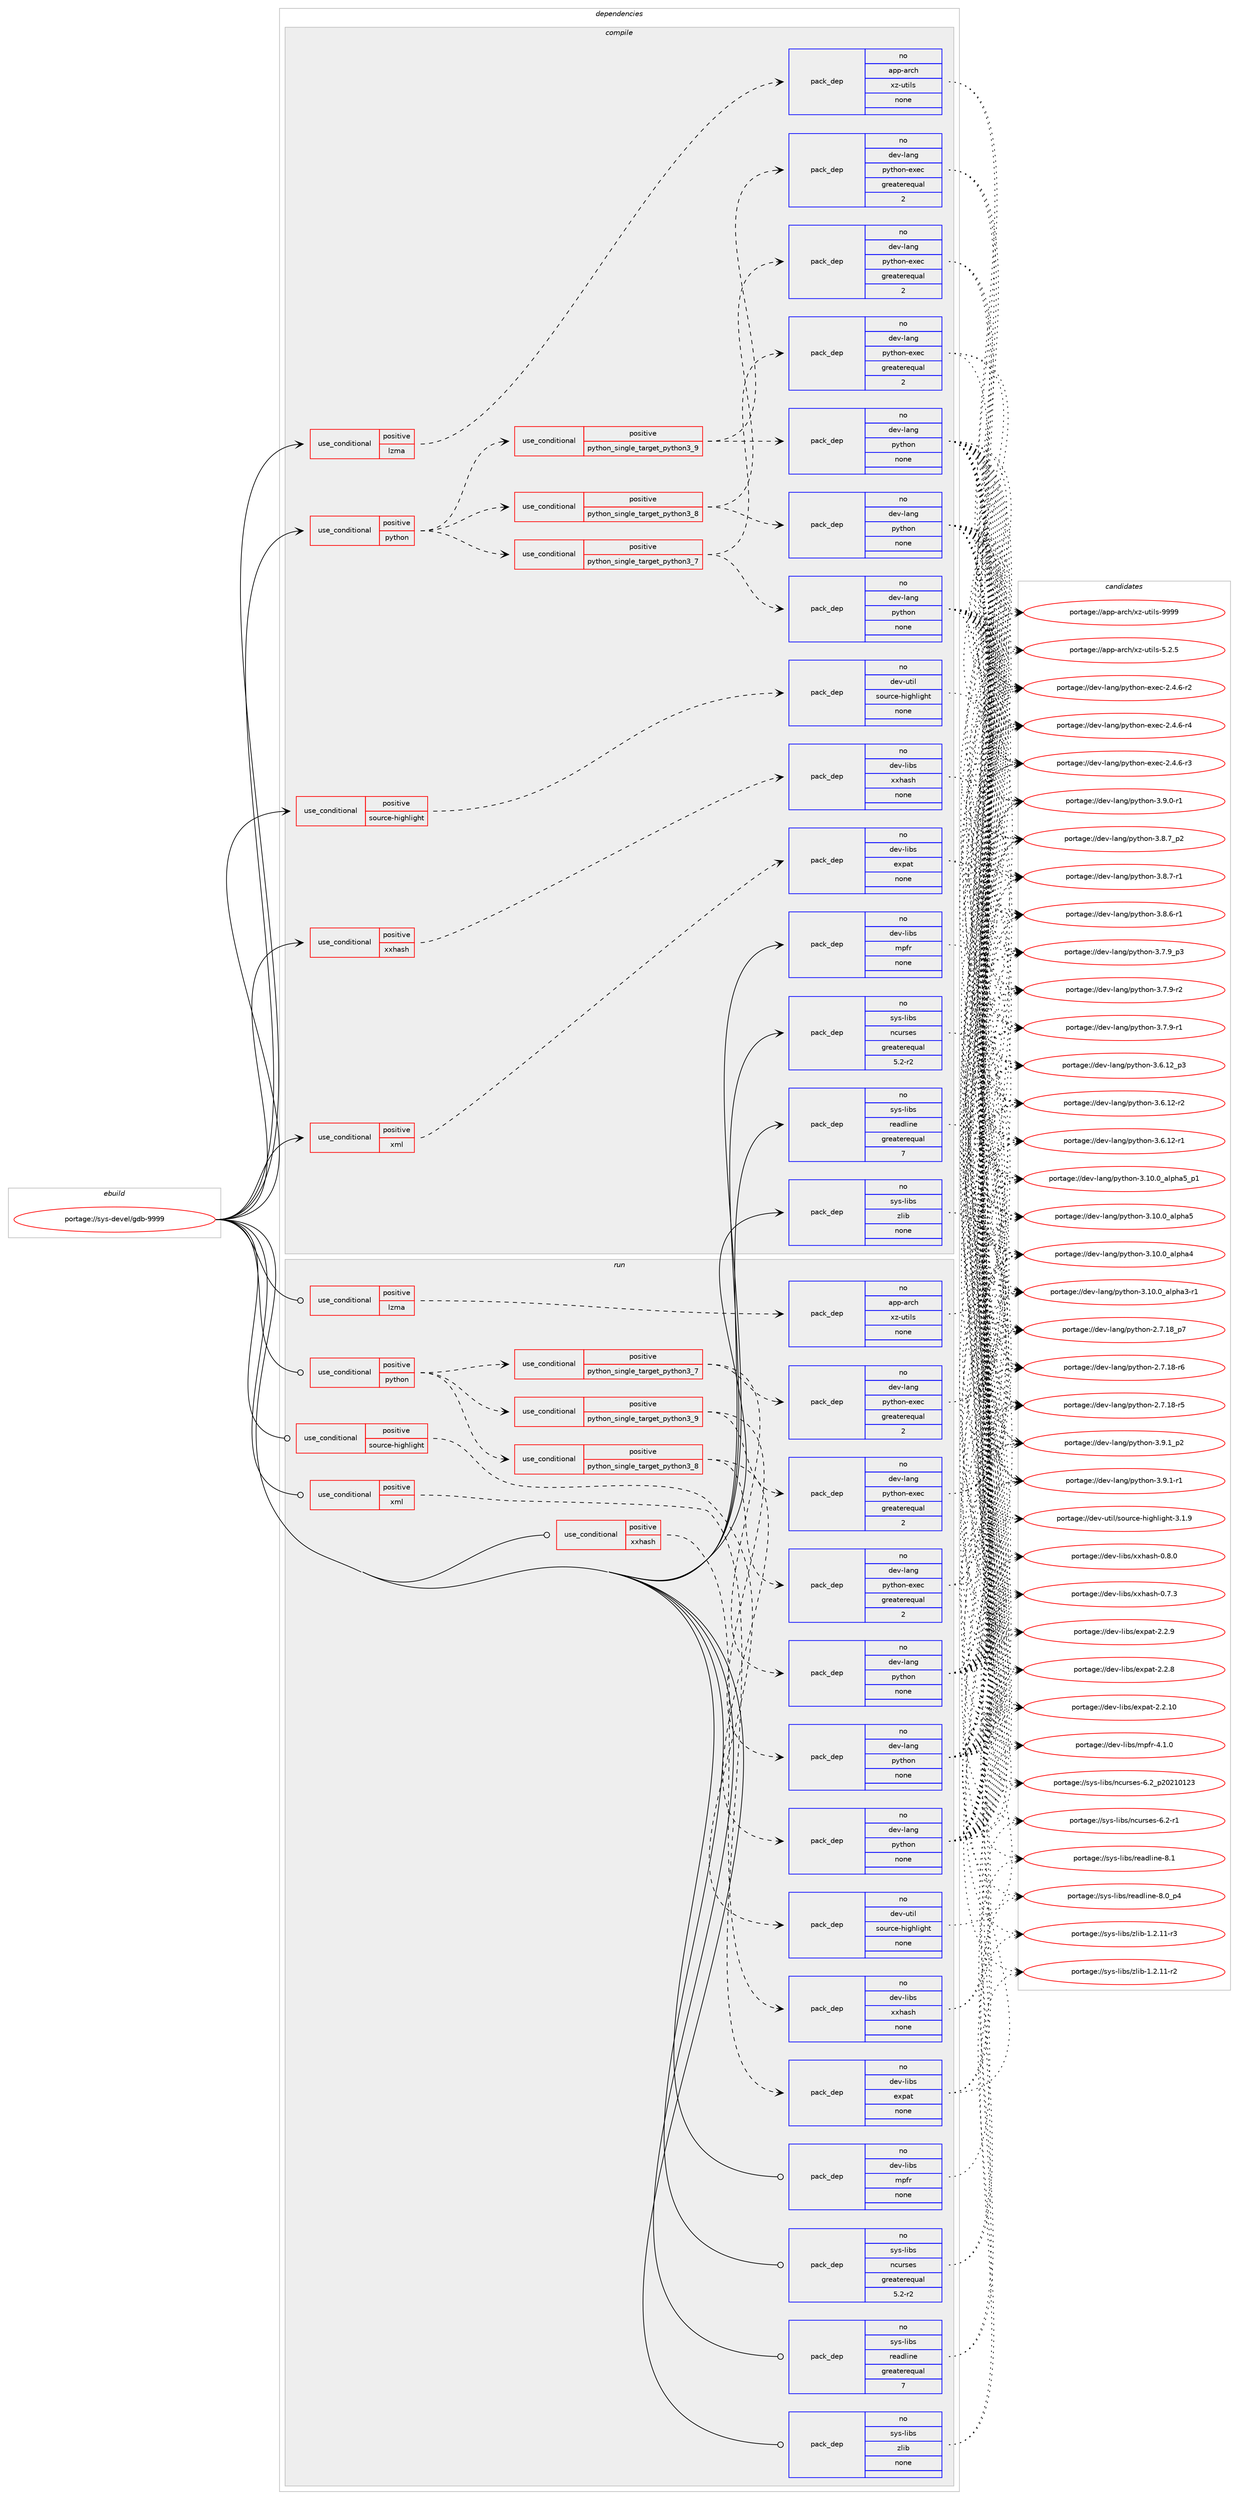 digraph prolog {

# *************
# Graph options
# *************

newrank=true;
concentrate=true;
compound=true;
graph [rankdir=LR,fontname=Helvetica,fontsize=10,ranksep=1.5];#, ranksep=2.5, nodesep=0.2];
edge  [arrowhead=vee];
node  [fontname=Helvetica,fontsize=10];

# **********
# The ebuild
# **********

subgraph cluster_leftcol {
color=gray;
rank=same;
label=<<i>ebuild</i>>;
id [label="portage://sys-devel/gdb-9999", color=red, width=4, href="../sys-devel/gdb-9999.svg"];
}

# ****************
# The dependencies
# ****************

subgraph cluster_midcol {
color=gray;
label=<<i>dependencies</i>>;
subgraph cluster_compile {
fillcolor="#eeeeee";
style=filled;
label=<<i>compile</i>>;
subgraph cond1224 {
dependency5026 [label=<<TABLE BORDER="0" CELLBORDER="1" CELLSPACING="0" CELLPADDING="4"><TR><TD ROWSPAN="3" CELLPADDING="10">use_conditional</TD></TR><TR><TD>positive</TD></TR><TR><TD>lzma</TD></TR></TABLE>>, shape=none, color=red];
subgraph pack3730 {
dependency5027 [label=<<TABLE BORDER="0" CELLBORDER="1" CELLSPACING="0" CELLPADDING="4" WIDTH="220"><TR><TD ROWSPAN="6" CELLPADDING="30">pack_dep</TD></TR><TR><TD WIDTH="110">no</TD></TR><TR><TD>app-arch</TD></TR><TR><TD>xz-utils</TD></TR><TR><TD>none</TD></TR><TR><TD></TD></TR></TABLE>>, shape=none, color=blue];
}
dependency5026:e -> dependency5027:w [weight=20,style="dashed",arrowhead="vee"];
}
id:e -> dependency5026:w [weight=20,style="solid",arrowhead="vee"];
subgraph cond1225 {
dependency5028 [label=<<TABLE BORDER="0" CELLBORDER="1" CELLSPACING="0" CELLPADDING="4"><TR><TD ROWSPAN="3" CELLPADDING="10">use_conditional</TD></TR><TR><TD>positive</TD></TR><TR><TD>python</TD></TR></TABLE>>, shape=none, color=red];
subgraph cond1226 {
dependency5029 [label=<<TABLE BORDER="0" CELLBORDER="1" CELLSPACING="0" CELLPADDING="4"><TR><TD ROWSPAN="3" CELLPADDING="10">use_conditional</TD></TR><TR><TD>positive</TD></TR><TR><TD>python_single_target_python3_7</TD></TR></TABLE>>, shape=none, color=red];
subgraph pack3731 {
dependency5030 [label=<<TABLE BORDER="0" CELLBORDER="1" CELLSPACING="0" CELLPADDING="4" WIDTH="220"><TR><TD ROWSPAN="6" CELLPADDING="30">pack_dep</TD></TR><TR><TD WIDTH="110">no</TD></TR><TR><TD>dev-lang</TD></TR><TR><TD>python</TD></TR><TR><TD>none</TD></TR><TR><TD></TD></TR></TABLE>>, shape=none, color=blue];
}
dependency5029:e -> dependency5030:w [weight=20,style="dashed",arrowhead="vee"];
subgraph pack3732 {
dependency5031 [label=<<TABLE BORDER="0" CELLBORDER="1" CELLSPACING="0" CELLPADDING="4" WIDTH="220"><TR><TD ROWSPAN="6" CELLPADDING="30">pack_dep</TD></TR><TR><TD WIDTH="110">no</TD></TR><TR><TD>dev-lang</TD></TR><TR><TD>python-exec</TD></TR><TR><TD>greaterequal</TD></TR><TR><TD>2</TD></TR></TABLE>>, shape=none, color=blue];
}
dependency5029:e -> dependency5031:w [weight=20,style="dashed",arrowhead="vee"];
}
dependency5028:e -> dependency5029:w [weight=20,style="dashed",arrowhead="vee"];
subgraph cond1227 {
dependency5032 [label=<<TABLE BORDER="0" CELLBORDER="1" CELLSPACING="0" CELLPADDING="4"><TR><TD ROWSPAN="3" CELLPADDING="10">use_conditional</TD></TR><TR><TD>positive</TD></TR><TR><TD>python_single_target_python3_8</TD></TR></TABLE>>, shape=none, color=red];
subgraph pack3733 {
dependency5033 [label=<<TABLE BORDER="0" CELLBORDER="1" CELLSPACING="0" CELLPADDING="4" WIDTH="220"><TR><TD ROWSPAN="6" CELLPADDING="30">pack_dep</TD></TR><TR><TD WIDTH="110">no</TD></TR><TR><TD>dev-lang</TD></TR><TR><TD>python</TD></TR><TR><TD>none</TD></TR><TR><TD></TD></TR></TABLE>>, shape=none, color=blue];
}
dependency5032:e -> dependency5033:w [weight=20,style="dashed",arrowhead="vee"];
subgraph pack3734 {
dependency5034 [label=<<TABLE BORDER="0" CELLBORDER="1" CELLSPACING="0" CELLPADDING="4" WIDTH="220"><TR><TD ROWSPAN="6" CELLPADDING="30">pack_dep</TD></TR><TR><TD WIDTH="110">no</TD></TR><TR><TD>dev-lang</TD></TR><TR><TD>python-exec</TD></TR><TR><TD>greaterequal</TD></TR><TR><TD>2</TD></TR></TABLE>>, shape=none, color=blue];
}
dependency5032:e -> dependency5034:w [weight=20,style="dashed",arrowhead="vee"];
}
dependency5028:e -> dependency5032:w [weight=20,style="dashed",arrowhead="vee"];
subgraph cond1228 {
dependency5035 [label=<<TABLE BORDER="0" CELLBORDER="1" CELLSPACING="0" CELLPADDING="4"><TR><TD ROWSPAN="3" CELLPADDING="10">use_conditional</TD></TR><TR><TD>positive</TD></TR><TR><TD>python_single_target_python3_9</TD></TR></TABLE>>, shape=none, color=red];
subgraph pack3735 {
dependency5036 [label=<<TABLE BORDER="0" CELLBORDER="1" CELLSPACING="0" CELLPADDING="4" WIDTH="220"><TR><TD ROWSPAN="6" CELLPADDING="30">pack_dep</TD></TR><TR><TD WIDTH="110">no</TD></TR><TR><TD>dev-lang</TD></TR><TR><TD>python</TD></TR><TR><TD>none</TD></TR><TR><TD></TD></TR></TABLE>>, shape=none, color=blue];
}
dependency5035:e -> dependency5036:w [weight=20,style="dashed",arrowhead="vee"];
subgraph pack3736 {
dependency5037 [label=<<TABLE BORDER="0" CELLBORDER="1" CELLSPACING="0" CELLPADDING="4" WIDTH="220"><TR><TD ROWSPAN="6" CELLPADDING="30">pack_dep</TD></TR><TR><TD WIDTH="110">no</TD></TR><TR><TD>dev-lang</TD></TR><TR><TD>python-exec</TD></TR><TR><TD>greaterequal</TD></TR><TR><TD>2</TD></TR></TABLE>>, shape=none, color=blue];
}
dependency5035:e -> dependency5037:w [weight=20,style="dashed",arrowhead="vee"];
}
dependency5028:e -> dependency5035:w [weight=20,style="dashed",arrowhead="vee"];
}
id:e -> dependency5028:w [weight=20,style="solid",arrowhead="vee"];
subgraph cond1229 {
dependency5038 [label=<<TABLE BORDER="0" CELLBORDER="1" CELLSPACING="0" CELLPADDING="4"><TR><TD ROWSPAN="3" CELLPADDING="10">use_conditional</TD></TR><TR><TD>positive</TD></TR><TR><TD>source-highlight</TD></TR></TABLE>>, shape=none, color=red];
subgraph pack3737 {
dependency5039 [label=<<TABLE BORDER="0" CELLBORDER="1" CELLSPACING="0" CELLPADDING="4" WIDTH="220"><TR><TD ROWSPAN="6" CELLPADDING="30">pack_dep</TD></TR><TR><TD WIDTH="110">no</TD></TR><TR><TD>dev-util</TD></TR><TR><TD>source-highlight</TD></TR><TR><TD>none</TD></TR><TR><TD></TD></TR></TABLE>>, shape=none, color=blue];
}
dependency5038:e -> dependency5039:w [weight=20,style="dashed",arrowhead="vee"];
}
id:e -> dependency5038:w [weight=20,style="solid",arrowhead="vee"];
subgraph cond1230 {
dependency5040 [label=<<TABLE BORDER="0" CELLBORDER="1" CELLSPACING="0" CELLPADDING="4"><TR><TD ROWSPAN="3" CELLPADDING="10">use_conditional</TD></TR><TR><TD>positive</TD></TR><TR><TD>xml</TD></TR></TABLE>>, shape=none, color=red];
subgraph pack3738 {
dependency5041 [label=<<TABLE BORDER="0" CELLBORDER="1" CELLSPACING="0" CELLPADDING="4" WIDTH="220"><TR><TD ROWSPAN="6" CELLPADDING="30">pack_dep</TD></TR><TR><TD WIDTH="110">no</TD></TR><TR><TD>dev-libs</TD></TR><TR><TD>expat</TD></TR><TR><TD>none</TD></TR><TR><TD></TD></TR></TABLE>>, shape=none, color=blue];
}
dependency5040:e -> dependency5041:w [weight=20,style="dashed",arrowhead="vee"];
}
id:e -> dependency5040:w [weight=20,style="solid",arrowhead="vee"];
subgraph cond1231 {
dependency5042 [label=<<TABLE BORDER="0" CELLBORDER="1" CELLSPACING="0" CELLPADDING="4"><TR><TD ROWSPAN="3" CELLPADDING="10">use_conditional</TD></TR><TR><TD>positive</TD></TR><TR><TD>xxhash</TD></TR></TABLE>>, shape=none, color=red];
subgraph pack3739 {
dependency5043 [label=<<TABLE BORDER="0" CELLBORDER="1" CELLSPACING="0" CELLPADDING="4" WIDTH="220"><TR><TD ROWSPAN="6" CELLPADDING="30">pack_dep</TD></TR><TR><TD WIDTH="110">no</TD></TR><TR><TD>dev-libs</TD></TR><TR><TD>xxhash</TD></TR><TR><TD>none</TD></TR><TR><TD></TD></TR></TABLE>>, shape=none, color=blue];
}
dependency5042:e -> dependency5043:w [weight=20,style="dashed",arrowhead="vee"];
}
id:e -> dependency5042:w [weight=20,style="solid",arrowhead="vee"];
subgraph pack3740 {
dependency5044 [label=<<TABLE BORDER="0" CELLBORDER="1" CELLSPACING="0" CELLPADDING="4" WIDTH="220"><TR><TD ROWSPAN="6" CELLPADDING="30">pack_dep</TD></TR><TR><TD WIDTH="110">no</TD></TR><TR><TD>dev-libs</TD></TR><TR><TD>mpfr</TD></TR><TR><TD>none</TD></TR><TR><TD></TD></TR></TABLE>>, shape=none, color=blue];
}
id:e -> dependency5044:w [weight=20,style="solid",arrowhead="vee"];
subgraph pack3741 {
dependency5045 [label=<<TABLE BORDER="0" CELLBORDER="1" CELLSPACING="0" CELLPADDING="4" WIDTH="220"><TR><TD ROWSPAN="6" CELLPADDING="30">pack_dep</TD></TR><TR><TD WIDTH="110">no</TD></TR><TR><TD>sys-libs</TD></TR><TR><TD>ncurses</TD></TR><TR><TD>greaterequal</TD></TR><TR><TD>5.2-r2</TD></TR></TABLE>>, shape=none, color=blue];
}
id:e -> dependency5045:w [weight=20,style="solid",arrowhead="vee"];
subgraph pack3742 {
dependency5046 [label=<<TABLE BORDER="0" CELLBORDER="1" CELLSPACING="0" CELLPADDING="4" WIDTH="220"><TR><TD ROWSPAN="6" CELLPADDING="30">pack_dep</TD></TR><TR><TD WIDTH="110">no</TD></TR><TR><TD>sys-libs</TD></TR><TR><TD>readline</TD></TR><TR><TD>greaterequal</TD></TR><TR><TD>7</TD></TR></TABLE>>, shape=none, color=blue];
}
id:e -> dependency5046:w [weight=20,style="solid",arrowhead="vee"];
subgraph pack3743 {
dependency5047 [label=<<TABLE BORDER="0" CELLBORDER="1" CELLSPACING="0" CELLPADDING="4" WIDTH="220"><TR><TD ROWSPAN="6" CELLPADDING="30">pack_dep</TD></TR><TR><TD WIDTH="110">no</TD></TR><TR><TD>sys-libs</TD></TR><TR><TD>zlib</TD></TR><TR><TD>none</TD></TR><TR><TD></TD></TR></TABLE>>, shape=none, color=blue];
}
id:e -> dependency5047:w [weight=20,style="solid",arrowhead="vee"];
}
subgraph cluster_compileandrun {
fillcolor="#eeeeee";
style=filled;
label=<<i>compile and run</i>>;
}
subgraph cluster_run {
fillcolor="#eeeeee";
style=filled;
label=<<i>run</i>>;
subgraph cond1232 {
dependency5048 [label=<<TABLE BORDER="0" CELLBORDER="1" CELLSPACING="0" CELLPADDING="4"><TR><TD ROWSPAN="3" CELLPADDING="10">use_conditional</TD></TR><TR><TD>positive</TD></TR><TR><TD>lzma</TD></TR></TABLE>>, shape=none, color=red];
subgraph pack3744 {
dependency5049 [label=<<TABLE BORDER="0" CELLBORDER="1" CELLSPACING="0" CELLPADDING="4" WIDTH="220"><TR><TD ROWSPAN="6" CELLPADDING="30">pack_dep</TD></TR><TR><TD WIDTH="110">no</TD></TR><TR><TD>app-arch</TD></TR><TR><TD>xz-utils</TD></TR><TR><TD>none</TD></TR><TR><TD></TD></TR></TABLE>>, shape=none, color=blue];
}
dependency5048:e -> dependency5049:w [weight=20,style="dashed",arrowhead="vee"];
}
id:e -> dependency5048:w [weight=20,style="solid",arrowhead="odot"];
subgraph cond1233 {
dependency5050 [label=<<TABLE BORDER="0" CELLBORDER="1" CELLSPACING="0" CELLPADDING="4"><TR><TD ROWSPAN="3" CELLPADDING="10">use_conditional</TD></TR><TR><TD>positive</TD></TR><TR><TD>python</TD></TR></TABLE>>, shape=none, color=red];
subgraph cond1234 {
dependency5051 [label=<<TABLE BORDER="0" CELLBORDER="1" CELLSPACING="0" CELLPADDING="4"><TR><TD ROWSPAN="3" CELLPADDING="10">use_conditional</TD></TR><TR><TD>positive</TD></TR><TR><TD>python_single_target_python3_7</TD></TR></TABLE>>, shape=none, color=red];
subgraph pack3745 {
dependency5052 [label=<<TABLE BORDER="0" CELLBORDER="1" CELLSPACING="0" CELLPADDING="4" WIDTH="220"><TR><TD ROWSPAN="6" CELLPADDING="30">pack_dep</TD></TR><TR><TD WIDTH="110">no</TD></TR><TR><TD>dev-lang</TD></TR><TR><TD>python</TD></TR><TR><TD>none</TD></TR><TR><TD></TD></TR></TABLE>>, shape=none, color=blue];
}
dependency5051:e -> dependency5052:w [weight=20,style="dashed",arrowhead="vee"];
subgraph pack3746 {
dependency5053 [label=<<TABLE BORDER="0" CELLBORDER="1" CELLSPACING="0" CELLPADDING="4" WIDTH="220"><TR><TD ROWSPAN="6" CELLPADDING="30">pack_dep</TD></TR><TR><TD WIDTH="110">no</TD></TR><TR><TD>dev-lang</TD></TR><TR><TD>python-exec</TD></TR><TR><TD>greaterequal</TD></TR><TR><TD>2</TD></TR></TABLE>>, shape=none, color=blue];
}
dependency5051:e -> dependency5053:w [weight=20,style="dashed",arrowhead="vee"];
}
dependency5050:e -> dependency5051:w [weight=20,style="dashed",arrowhead="vee"];
subgraph cond1235 {
dependency5054 [label=<<TABLE BORDER="0" CELLBORDER="1" CELLSPACING="0" CELLPADDING="4"><TR><TD ROWSPAN="3" CELLPADDING="10">use_conditional</TD></TR><TR><TD>positive</TD></TR><TR><TD>python_single_target_python3_8</TD></TR></TABLE>>, shape=none, color=red];
subgraph pack3747 {
dependency5055 [label=<<TABLE BORDER="0" CELLBORDER="1" CELLSPACING="0" CELLPADDING="4" WIDTH="220"><TR><TD ROWSPAN="6" CELLPADDING="30">pack_dep</TD></TR><TR><TD WIDTH="110">no</TD></TR><TR><TD>dev-lang</TD></TR><TR><TD>python</TD></TR><TR><TD>none</TD></TR><TR><TD></TD></TR></TABLE>>, shape=none, color=blue];
}
dependency5054:e -> dependency5055:w [weight=20,style="dashed",arrowhead="vee"];
subgraph pack3748 {
dependency5056 [label=<<TABLE BORDER="0" CELLBORDER="1" CELLSPACING="0" CELLPADDING="4" WIDTH="220"><TR><TD ROWSPAN="6" CELLPADDING="30">pack_dep</TD></TR><TR><TD WIDTH="110">no</TD></TR><TR><TD>dev-lang</TD></TR><TR><TD>python-exec</TD></TR><TR><TD>greaterequal</TD></TR><TR><TD>2</TD></TR></TABLE>>, shape=none, color=blue];
}
dependency5054:e -> dependency5056:w [weight=20,style="dashed",arrowhead="vee"];
}
dependency5050:e -> dependency5054:w [weight=20,style="dashed",arrowhead="vee"];
subgraph cond1236 {
dependency5057 [label=<<TABLE BORDER="0" CELLBORDER="1" CELLSPACING="0" CELLPADDING="4"><TR><TD ROWSPAN="3" CELLPADDING="10">use_conditional</TD></TR><TR><TD>positive</TD></TR><TR><TD>python_single_target_python3_9</TD></TR></TABLE>>, shape=none, color=red];
subgraph pack3749 {
dependency5058 [label=<<TABLE BORDER="0" CELLBORDER="1" CELLSPACING="0" CELLPADDING="4" WIDTH="220"><TR><TD ROWSPAN="6" CELLPADDING="30">pack_dep</TD></TR><TR><TD WIDTH="110">no</TD></TR><TR><TD>dev-lang</TD></TR><TR><TD>python</TD></TR><TR><TD>none</TD></TR><TR><TD></TD></TR></TABLE>>, shape=none, color=blue];
}
dependency5057:e -> dependency5058:w [weight=20,style="dashed",arrowhead="vee"];
subgraph pack3750 {
dependency5059 [label=<<TABLE BORDER="0" CELLBORDER="1" CELLSPACING="0" CELLPADDING="4" WIDTH="220"><TR><TD ROWSPAN="6" CELLPADDING="30">pack_dep</TD></TR><TR><TD WIDTH="110">no</TD></TR><TR><TD>dev-lang</TD></TR><TR><TD>python-exec</TD></TR><TR><TD>greaterequal</TD></TR><TR><TD>2</TD></TR></TABLE>>, shape=none, color=blue];
}
dependency5057:e -> dependency5059:w [weight=20,style="dashed",arrowhead="vee"];
}
dependency5050:e -> dependency5057:w [weight=20,style="dashed",arrowhead="vee"];
}
id:e -> dependency5050:w [weight=20,style="solid",arrowhead="odot"];
subgraph cond1237 {
dependency5060 [label=<<TABLE BORDER="0" CELLBORDER="1" CELLSPACING="0" CELLPADDING="4"><TR><TD ROWSPAN="3" CELLPADDING="10">use_conditional</TD></TR><TR><TD>positive</TD></TR><TR><TD>source-highlight</TD></TR></TABLE>>, shape=none, color=red];
subgraph pack3751 {
dependency5061 [label=<<TABLE BORDER="0" CELLBORDER="1" CELLSPACING="0" CELLPADDING="4" WIDTH="220"><TR><TD ROWSPAN="6" CELLPADDING="30">pack_dep</TD></TR><TR><TD WIDTH="110">no</TD></TR><TR><TD>dev-util</TD></TR><TR><TD>source-highlight</TD></TR><TR><TD>none</TD></TR><TR><TD></TD></TR></TABLE>>, shape=none, color=blue];
}
dependency5060:e -> dependency5061:w [weight=20,style="dashed",arrowhead="vee"];
}
id:e -> dependency5060:w [weight=20,style="solid",arrowhead="odot"];
subgraph cond1238 {
dependency5062 [label=<<TABLE BORDER="0" CELLBORDER="1" CELLSPACING="0" CELLPADDING="4"><TR><TD ROWSPAN="3" CELLPADDING="10">use_conditional</TD></TR><TR><TD>positive</TD></TR><TR><TD>xml</TD></TR></TABLE>>, shape=none, color=red];
subgraph pack3752 {
dependency5063 [label=<<TABLE BORDER="0" CELLBORDER="1" CELLSPACING="0" CELLPADDING="4" WIDTH="220"><TR><TD ROWSPAN="6" CELLPADDING="30">pack_dep</TD></TR><TR><TD WIDTH="110">no</TD></TR><TR><TD>dev-libs</TD></TR><TR><TD>expat</TD></TR><TR><TD>none</TD></TR><TR><TD></TD></TR></TABLE>>, shape=none, color=blue];
}
dependency5062:e -> dependency5063:w [weight=20,style="dashed",arrowhead="vee"];
}
id:e -> dependency5062:w [weight=20,style="solid",arrowhead="odot"];
subgraph cond1239 {
dependency5064 [label=<<TABLE BORDER="0" CELLBORDER="1" CELLSPACING="0" CELLPADDING="4"><TR><TD ROWSPAN="3" CELLPADDING="10">use_conditional</TD></TR><TR><TD>positive</TD></TR><TR><TD>xxhash</TD></TR></TABLE>>, shape=none, color=red];
subgraph pack3753 {
dependency5065 [label=<<TABLE BORDER="0" CELLBORDER="1" CELLSPACING="0" CELLPADDING="4" WIDTH="220"><TR><TD ROWSPAN="6" CELLPADDING="30">pack_dep</TD></TR><TR><TD WIDTH="110">no</TD></TR><TR><TD>dev-libs</TD></TR><TR><TD>xxhash</TD></TR><TR><TD>none</TD></TR><TR><TD></TD></TR></TABLE>>, shape=none, color=blue];
}
dependency5064:e -> dependency5065:w [weight=20,style="dashed",arrowhead="vee"];
}
id:e -> dependency5064:w [weight=20,style="solid",arrowhead="odot"];
subgraph pack3754 {
dependency5066 [label=<<TABLE BORDER="0" CELLBORDER="1" CELLSPACING="0" CELLPADDING="4" WIDTH="220"><TR><TD ROWSPAN="6" CELLPADDING="30">pack_dep</TD></TR><TR><TD WIDTH="110">no</TD></TR><TR><TD>dev-libs</TD></TR><TR><TD>mpfr</TD></TR><TR><TD>none</TD></TR><TR><TD></TD></TR></TABLE>>, shape=none, color=blue];
}
id:e -> dependency5066:w [weight=20,style="solid",arrowhead="odot"];
subgraph pack3755 {
dependency5067 [label=<<TABLE BORDER="0" CELLBORDER="1" CELLSPACING="0" CELLPADDING="4" WIDTH="220"><TR><TD ROWSPAN="6" CELLPADDING="30">pack_dep</TD></TR><TR><TD WIDTH="110">no</TD></TR><TR><TD>sys-libs</TD></TR><TR><TD>ncurses</TD></TR><TR><TD>greaterequal</TD></TR><TR><TD>5.2-r2</TD></TR></TABLE>>, shape=none, color=blue];
}
id:e -> dependency5067:w [weight=20,style="solid",arrowhead="odot"];
subgraph pack3756 {
dependency5068 [label=<<TABLE BORDER="0" CELLBORDER="1" CELLSPACING="0" CELLPADDING="4" WIDTH="220"><TR><TD ROWSPAN="6" CELLPADDING="30">pack_dep</TD></TR><TR><TD WIDTH="110">no</TD></TR><TR><TD>sys-libs</TD></TR><TR><TD>readline</TD></TR><TR><TD>greaterequal</TD></TR><TR><TD>7</TD></TR></TABLE>>, shape=none, color=blue];
}
id:e -> dependency5068:w [weight=20,style="solid",arrowhead="odot"];
subgraph pack3757 {
dependency5069 [label=<<TABLE BORDER="0" CELLBORDER="1" CELLSPACING="0" CELLPADDING="4" WIDTH="220"><TR><TD ROWSPAN="6" CELLPADDING="30">pack_dep</TD></TR><TR><TD WIDTH="110">no</TD></TR><TR><TD>sys-libs</TD></TR><TR><TD>zlib</TD></TR><TR><TD>none</TD></TR><TR><TD></TD></TR></TABLE>>, shape=none, color=blue];
}
id:e -> dependency5069:w [weight=20,style="solid",arrowhead="odot"];
}
}

# **************
# The candidates
# **************

subgraph cluster_choices {
rank=same;
color=gray;
label=<<i>candidates</i>>;

subgraph choice3730 {
color=black;
nodesep=1;
choice9711211245971149910447120122451171161051081154557575757 [label="portage://app-arch/xz-utils-9999", color=red, width=4,href="../app-arch/xz-utils-9999.svg"];
choice971121124597114991044712012245117116105108115455346504653 [label="portage://app-arch/xz-utils-5.2.5", color=red, width=4,href="../app-arch/xz-utils-5.2.5.svg"];
dependency5027:e -> choice9711211245971149910447120122451171161051081154557575757:w [style=dotted,weight="100"];
dependency5027:e -> choice971121124597114991044712012245117116105108115455346504653:w [style=dotted,weight="100"];
}
subgraph choice3731 {
color=black;
nodesep=1;
choice1001011184510897110103471121211161041111104551465746499511250 [label="portage://dev-lang/python-3.9.1_p2", color=red, width=4,href="../dev-lang/python-3.9.1_p2.svg"];
choice1001011184510897110103471121211161041111104551465746494511449 [label="portage://dev-lang/python-3.9.1-r1", color=red, width=4,href="../dev-lang/python-3.9.1-r1.svg"];
choice1001011184510897110103471121211161041111104551465746484511449 [label="portage://dev-lang/python-3.9.0-r1", color=red, width=4,href="../dev-lang/python-3.9.0-r1.svg"];
choice1001011184510897110103471121211161041111104551465646559511250 [label="portage://dev-lang/python-3.8.7_p2", color=red, width=4,href="../dev-lang/python-3.8.7_p2.svg"];
choice1001011184510897110103471121211161041111104551465646554511449 [label="portage://dev-lang/python-3.8.7-r1", color=red, width=4,href="../dev-lang/python-3.8.7-r1.svg"];
choice1001011184510897110103471121211161041111104551465646544511449 [label="portage://dev-lang/python-3.8.6-r1", color=red, width=4,href="../dev-lang/python-3.8.6-r1.svg"];
choice1001011184510897110103471121211161041111104551465546579511251 [label="portage://dev-lang/python-3.7.9_p3", color=red, width=4,href="../dev-lang/python-3.7.9_p3.svg"];
choice1001011184510897110103471121211161041111104551465546574511450 [label="portage://dev-lang/python-3.7.9-r2", color=red, width=4,href="../dev-lang/python-3.7.9-r2.svg"];
choice1001011184510897110103471121211161041111104551465546574511449 [label="portage://dev-lang/python-3.7.9-r1", color=red, width=4,href="../dev-lang/python-3.7.9-r1.svg"];
choice100101118451089711010347112121116104111110455146544649509511251 [label="portage://dev-lang/python-3.6.12_p3", color=red, width=4,href="../dev-lang/python-3.6.12_p3.svg"];
choice100101118451089711010347112121116104111110455146544649504511450 [label="portage://dev-lang/python-3.6.12-r2", color=red, width=4,href="../dev-lang/python-3.6.12-r2.svg"];
choice100101118451089711010347112121116104111110455146544649504511449 [label="portage://dev-lang/python-3.6.12-r1", color=red, width=4,href="../dev-lang/python-3.6.12-r1.svg"];
choice10010111845108971101034711212111610411111045514649484648959710811210497539511249 [label="portage://dev-lang/python-3.10.0_alpha5_p1", color=red, width=4,href="../dev-lang/python-3.10.0_alpha5_p1.svg"];
choice1001011184510897110103471121211161041111104551464948464895971081121049753 [label="portage://dev-lang/python-3.10.0_alpha5", color=red, width=4,href="../dev-lang/python-3.10.0_alpha5.svg"];
choice1001011184510897110103471121211161041111104551464948464895971081121049752 [label="portage://dev-lang/python-3.10.0_alpha4", color=red, width=4,href="../dev-lang/python-3.10.0_alpha4.svg"];
choice10010111845108971101034711212111610411111045514649484648959710811210497514511449 [label="portage://dev-lang/python-3.10.0_alpha3-r1", color=red, width=4,href="../dev-lang/python-3.10.0_alpha3-r1.svg"];
choice100101118451089711010347112121116104111110455046554649569511255 [label="portage://dev-lang/python-2.7.18_p7", color=red, width=4,href="../dev-lang/python-2.7.18_p7.svg"];
choice100101118451089711010347112121116104111110455046554649564511454 [label="portage://dev-lang/python-2.7.18-r6", color=red, width=4,href="../dev-lang/python-2.7.18-r6.svg"];
choice100101118451089711010347112121116104111110455046554649564511453 [label="portage://dev-lang/python-2.7.18-r5", color=red, width=4,href="../dev-lang/python-2.7.18-r5.svg"];
dependency5030:e -> choice1001011184510897110103471121211161041111104551465746499511250:w [style=dotted,weight="100"];
dependency5030:e -> choice1001011184510897110103471121211161041111104551465746494511449:w [style=dotted,weight="100"];
dependency5030:e -> choice1001011184510897110103471121211161041111104551465746484511449:w [style=dotted,weight="100"];
dependency5030:e -> choice1001011184510897110103471121211161041111104551465646559511250:w [style=dotted,weight="100"];
dependency5030:e -> choice1001011184510897110103471121211161041111104551465646554511449:w [style=dotted,weight="100"];
dependency5030:e -> choice1001011184510897110103471121211161041111104551465646544511449:w [style=dotted,weight="100"];
dependency5030:e -> choice1001011184510897110103471121211161041111104551465546579511251:w [style=dotted,weight="100"];
dependency5030:e -> choice1001011184510897110103471121211161041111104551465546574511450:w [style=dotted,weight="100"];
dependency5030:e -> choice1001011184510897110103471121211161041111104551465546574511449:w [style=dotted,weight="100"];
dependency5030:e -> choice100101118451089711010347112121116104111110455146544649509511251:w [style=dotted,weight="100"];
dependency5030:e -> choice100101118451089711010347112121116104111110455146544649504511450:w [style=dotted,weight="100"];
dependency5030:e -> choice100101118451089711010347112121116104111110455146544649504511449:w [style=dotted,weight="100"];
dependency5030:e -> choice10010111845108971101034711212111610411111045514649484648959710811210497539511249:w [style=dotted,weight="100"];
dependency5030:e -> choice1001011184510897110103471121211161041111104551464948464895971081121049753:w [style=dotted,weight="100"];
dependency5030:e -> choice1001011184510897110103471121211161041111104551464948464895971081121049752:w [style=dotted,weight="100"];
dependency5030:e -> choice10010111845108971101034711212111610411111045514649484648959710811210497514511449:w [style=dotted,weight="100"];
dependency5030:e -> choice100101118451089711010347112121116104111110455046554649569511255:w [style=dotted,weight="100"];
dependency5030:e -> choice100101118451089711010347112121116104111110455046554649564511454:w [style=dotted,weight="100"];
dependency5030:e -> choice100101118451089711010347112121116104111110455046554649564511453:w [style=dotted,weight="100"];
}
subgraph choice3732 {
color=black;
nodesep=1;
choice10010111845108971101034711212111610411111045101120101994550465246544511452 [label="portage://dev-lang/python-exec-2.4.6-r4", color=red, width=4,href="../dev-lang/python-exec-2.4.6-r4.svg"];
choice10010111845108971101034711212111610411111045101120101994550465246544511451 [label="portage://dev-lang/python-exec-2.4.6-r3", color=red, width=4,href="../dev-lang/python-exec-2.4.6-r3.svg"];
choice10010111845108971101034711212111610411111045101120101994550465246544511450 [label="portage://dev-lang/python-exec-2.4.6-r2", color=red, width=4,href="../dev-lang/python-exec-2.4.6-r2.svg"];
dependency5031:e -> choice10010111845108971101034711212111610411111045101120101994550465246544511452:w [style=dotted,weight="100"];
dependency5031:e -> choice10010111845108971101034711212111610411111045101120101994550465246544511451:w [style=dotted,weight="100"];
dependency5031:e -> choice10010111845108971101034711212111610411111045101120101994550465246544511450:w [style=dotted,weight="100"];
}
subgraph choice3733 {
color=black;
nodesep=1;
choice1001011184510897110103471121211161041111104551465746499511250 [label="portage://dev-lang/python-3.9.1_p2", color=red, width=4,href="../dev-lang/python-3.9.1_p2.svg"];
choice1001011184510897110103471121211161041111104551465746494511449 [label="portage://dev-lang/python-3.9.1-r1", color=red, width=4,href="../dev-lang/python-3.9.1-r1.svg"];
choice1001011184510897110103471121211161041111104551465746484511449 [label="portage://dev-lang/python-3.9.0-r1", color=red, width=4,href="../dev-lang/python-3.9.0-r1.svg"];
choice1001011184510897110103471121211161041111104551465646559511250 [label="portage://dev-lang/python-3.8.7_p2", color=red, width=4,href="../dev-lang/python-3.8.7_p2.svg"];
choice1001011184510897110103471121211161041111104551465646554511449 [label="portage://dev-lang/python-3.8.7-r1", color=red, width=4,href="../dev-lang/python-3.8.7-r1.svg"];
choice1001011184510897110103471121211161041111104551465646544511449 [label="portage://dev-lang/python-3.8.6-r1", color=red, width=4,href="../dev-lang/python-3.8.6-r1.svg"];
choice1001011184510897110103471121211161041111104551465546579511251 [label="portage://dev-lang/python-3.7.9_p3", color=red, width=4,href="../dev-lang/python-3.7.9_p3.svg"];
choice1001011184510897110103471121211161041111104551465546574511450 [label="portage://dev-lang/python-3.7.9-r2", color=red, width=4,href="../dev-lang/python-3.7.9-r2.svg"];
choice1001011184510897110103471121211161041111104551465546574511449 [label="portage://dev-lang/python-3.7.9-r1", color=red, width=4,href="../dev-lang/python-3.7.9-r1.svg"];
choice100101118451089711010347112121116104111110455146544649509511251 [label="portage://dev-lang/python-3.6.12_p3", color=red, width=4,href="../dev-lang/python-3.6.12_p3.svg"];
choice100101118451089711010347112121116104111110455146544649504511450 [label="portage://dev-lang/python-3.6.12-r2", color=red, width=4,href="../dev-lang/python-3.6.12-r2.svg"];
choice100101118451089711010347112121116104111110455146544649504511449 [label="portage://dev-lang/python-3.6.12-r1", color=red, width=4,href="../dev-lang/python-3.6.12-r1.svg"];
choice10010111845108971101034711212111610411111045514649484648959710811210497539511249 [label="portage://dev-lang/python-3.10.0_alpha5_p1", color=red, width=4,href="../dev-lang/python-3.10.0_alpha5_p1.svg"];
choice1001011184510897110103471121211161041111104551464948464895971081121049753 [label="portage://dev-lang/python-3.10.0_alpha5", color=red, width=4,href="../dev-lang/python-3.10.0_alpha5.svg"];
choice1001011184510897110103471121211161041111104551464948464895971081121049752 [label="portage://dev-lang/python-3.10.0_alpha4", color=red, width=4,href="../dev-lang/python-3.10.0_alpha4.svg"];
choice10010111845108971101034711212111610411111045514649484648959710811210497514511449 [label="portage://dev-lang/python-3.10.0_alpha3-r1", color=red, width=4,href="../dev-lang/python-3.10.0_alpha3-r1.svg"];
choice100101118451089711010347112121116104111110455046554649569511255 [label="portage://dev-lang/python-2.7.18_p7", color=red, width=4,href="../dev-lang/python-2.7.18_p7.svg"];
choice100101118451089711010347112121116104111110455046554649564511454 [label="portage://dev-lang/python-2.7.18-r6", color=red, width=4,href="../dev-lang/python-2.7.18-r6.svg"];
choice100101118451089711010347112121116104111110455046554649564511453 [label="portage://dev-lang/python-2.7.18-r5", color=red, width=4,href="../dev-lang/python-2.7.18-r5.svg"];
dependency5033:e -> choice1001011184510897110103471121211161041111104551465746499511250:w [style=dotted,weight="100"];
dependency5033:e -> choice1001011184510897110103471121211161041111104551465746494511449:w [style=dotted,weight="100"];
dependency5033:e -> choice1001011184510897110103471121211161041111104551465746484511449:w [style=dotted,weight="100"];
dependency5033:e -> choice1001011184510897110103471121211161041111104551465646559511250:w [style=dotted,weight="100"];
dependency5033:e -> choice1001011184510897110103471121211161041111104551465646554511449:w [style=dotted,weight="100"];
dependency5033:e -> choice1001011184510897110103471121211161041111104551465646544511449:w [style=dotted,weight="100"];
dependency5033:e -> choice1001011184510897110103471121211161041111104551465546579511251:w [style=dotted,weight="100"];
dependency5033:e -> choice1001011184510897110103471121211161041111104551465546574511450:w [style=dotted,weight="100"];
dependency5033:e -> choice1001011184510897110103471121211161041111104551465546574511449:w [style=dotted,weight="100"];
dependency5033:e -> choice100101118451089711010347112121116104111110455146544649509511251:w [style=dotted,weight="100"];
dependency5033:e -> choice100101118451089711010347112121116104111110455146544649504511450:w [style=dotted,weight="100"];
dependency5033:e -> choice100101118451089711010347112121116104111110455146544649504511449:w [style=dotted,weight="100"];
dependency5033:e -> choice10010111845108971101034711212111610411111045514649484648959710811210497539511249:w [style=dotted,weight="100"];
dependency5033:e -> choice1001011184510897110103471121211161041111104551464948464895971081121049753:w [style=dotted,weight="100"];
dependency5033:e -> choice1001011184510897110103471121211161041111104551464948464895971081121049752:w [style=dotted,weight="100"];
dependency5033:e -> choice10010111845108971101034711212111610411111045514649484648959710811210497514511449:w [style=dotted,weight="100"];
dependency5033:e -> choice100101118451089711010347112121116104111110455046554649569511255:w [style=dotted,weight="100"];
dependency5033:e -> choice100101118451089711010347112121116104111110455046554649564511454:w [style=dotted,weight="100"];
dependency5033:e -> choice100101118451089711010347112121116104111110455046554649564511453:w [style=dotted,weight="100"];
}
subgraph choice3734 {
color=black;
nodesep=1;
choice10010111845108971101034711212111610411111045101120101994550465246544511452 [label="portage://dev-lang/python-exec-2.4.6-r4", color=red, width=4,href="../dev-lang/python-exec-2.4.6-r4.svg"];
choice10010111845108971101034711212111610411111045101120101994550465246544511451 [label="portage://dev-lang/python-exec-2.4.6-r3", color=red, width=4,href="../dev-lang/python-exec-2.4.6-r3.svg"];
choice10010111845108971101034711212111610411111045101120101994550465246544511450 [label="portage://dev-lang/python-exec-2.4.6-r2", color=red, width=4,href="../dev-lang/python-exec-2.4.6-r2.svg"];
dependency5034:e -> choice10010111845108971101034711212111610411111045101120101994550465246544511452:w [style=dotted,weight="100"];
dependency5034:e -> choice10010111845108971101034711212111610411111045101120101994550465246544511451:w [style=dotted,weight="100"];
dependency5034:e -> choice10010111845108971101034711212111610411111045101120101994550465246544511450:w [style=dotted,weight="100"];
}
subgraph choice3735 {
color=black;
nodesep=1;
choice1001011184510897110103471121211161041111104551465746499511250 [label="portage://dev-lang/python-3.9.1_p2", color=red, width=4,href="../dev-lang/python-3.9.1_p2.svg"];
choice1001011184510897110103471121211161041111104551465746494511449 [label="portage://dev-lang/python-3.9.1-r1", color=red, width=4,href="../dev-lang/python-3.9.1-r1.svg"];
choice1001011184510897110103471121211161041111104551465746484511449 [label="portage://dev-lang/python-3.9.0-r1", color=red, width=4,href="../dev-lang/python-3.9.0-r1.svg"];
choice1001011184510897110103471121211161041111104551465646559511250 [label="portage://dev-lang/python-3.8.7_p2", color=red, width=4,href="../dev-lang/python-3.8.7_p2.svg"];
choice1001011184510897110103471121211161041111104551465646554511449 [label="portage://dev-lang/python-3.8.7-r1", color=red, width=4,href="../dev-lang/python-3.8.7-r1.svg"];
choice1001011184510897110103471121211161041111104551465646544511449 [label="portage://dev-lang/python-3.8.6-r1", color=red, width=4,href="../dev-lang/python-3.8.6-r1.svg"];
choice1001011184510897110103471121211161041111104551465546579511251 [label="portage://dev-lang/python-3.7.9_p3", color=red, width=4,href="../dev-lang/python-3.7.9_p3.svg"];
choice1001011184510897110103471121211161041111104551465546574511450 [label="portage://dev-lang/python-3.7.9-r2", color=red, width=4,href="../dev-lang/python-3.7.9-r2.svg"];
choice1001011184510897110103471121211161041111104551465546574511449 [label="portage://dev-lang/python-3.7.9-r1", color=red, width=4,href="../dev-lang/python-3.7.9-r1.svg"];
choice100101118451089711010347112121116104111110455146544649509511251 [label="portage://dev-lang/python-3.6.12_p3", color=red, width=4,href="../dev-lang/python-3.6.12_p3.svg"];
choice100101118451089711010347112121116104111110455146544649504511450 [label="portage://dev-lang/python-3.6.12-r2", color=red, width=4,href="../dev-lang/python-3.6.12-r2.svg"];
choice100101118451089711010347112121116104111110455146544649504511449 [label="portage://dev-lang/python-3.6.12-r1", color=red, width=4,href="../dev-lang/python-3.6.12-r1.svg"];
choice10010111845108971101034711212111610411111045514649484648959710811210497539511249 [label="portage://dev-lang/python-3.10.0_alpha5_p1", color=red, width=4,href="../dev-lang/python-3.10.0_alpha5_p1.svg"];
choice1001011184510897110103471121211161041111104551464948464895971081121049753 [label="portage://dev-lang/python-3.10.0_alpha5", color=red, width=4,href="../dev-lang/python-3.10.0_alpha5.svg"];
choice1001011184510897110103471121211161041111104551464948464895971081121049752 [label="portage://dev-lang/python-3.10.0_alpha4", color=red, width=4,href="../dev-lang/python-3.10.0_alpha4.svg"];
choice10010111845108971101034711212111610411111045514649484648959710811210497514511449 [label="portage://dev-lang/python-3.10.0_alpha3-r1", color=red, width=4,href="../dev-lang/python-3.10.0_alpha3-r1.svg"];
choice100101118451089711010347112121116104111110455046554649569511255 [label="portage://dev-lang/python-2.7.18_p7", color=red, width=4,href="../dev-lang/python-2.7.18_p7.svg"];
choice100101118451089711010347112121116104111110455046554649564511454 [label="portage://dev-lang/python-2.7.18-r6", color=red, width=4,href="../dev-lang/python-2.7.18-r6.svg"];
choice100101118451089711010347112121116104111110455046554649564511453 [label="portage://dev-lang/python-2.7.18-r5", color=red, width=4,href="../dev-lang/python-2.7.18-r5.svg"];
dependency5036:e -> choice1001011184510897110103471121211161041111104551465746499511250:w [style=dotted,weight="100"];
dependency5036:e -> choice1001011184510897110103471121211161041111104551465746494511449:w [style=dotted,weight="100"];
dependency5036:e -> choice1001011184510897110103471121211161041111104551465746484511449:w [style=dotted,weight="100"];
dependency5036:e -> choice1001011184510897110103471121211161041111104551465646559511250:w [style=dotted,weight="100"];
dependency5036:e -> choice1001011184510897110103471121211161041111104551465646554511449:w [style=dotted,weight="100"];
dependency5036:e -> choice1001011184510897110103471121211161041111104551465646544511449:w [style=dotted,weight="100"];
dependency5036:e -> choice1001011184510897110103471121211161041111104551465546579511251:w [style=dotted,weight="100"];
dependency5036:e -> choice1001011184510897110103471121211161041111104551465546574511450:w [style=dotted,weight="100"];
dependency5036:e -> choice1001011184510897110103471121211161041111104551465546574511449:w [style=dotted,weight="100"];
dependency5036:e -> choice100101118451089711010347112121116104111110455146544649509511251:w [style=dotted,weight="100"];
dependency5036:e -> choice100101118451089711010347112121116104111110455146544649504511450:w [style=dotted,weight="100"];
dependency5036:e -> choice100101118451089711010347112121116104111110455146544649504511449:w [style=dotted,weight="100"];
dependency5036:e -> choice10010111845108971101034711212111610411111045514649484648959710811210497539511249:w [style=dotted,weight="100"];
dependency5036:e -> choice1001011184510897110103471121211161041111104551464948464895971081121049753:w [style=dotted,weight="100"];
dependency5036:e -> choice1001011184510897110103471121211161041111104551464948464895971081121049752:w [style=dotted,weight="100"];
dependency5036:e -> choice10010111845108971101034711212111610411111045514649484648959710811210497514511449:w [style=dotted,weight="100"];
dependency5036:e -> choice100101118451089711010347112121116104111110455046554649569511255:w [style=dotted,weight="100"];
dependency5036:e -> choice100101118451089711010347112121116104111110455046554649564511454:w [style=dotted,weight="100"];
dependency5036:e -> choice100101118451089711010347112121116104111110455046554649564511453:w [style=dotted,weight="100"];
}
subgraph choice3736 {
color=black;
nodesep=1;
choice10010111845108971101034711212111610411111045101120101994550465246544511452 [label="portage://dev-lang/python-exec-2.4.6-r4", color=red, width=4,href="../dev-lang/python-exec-2.4.6-r4.svg"];
choice10010111845108971101034711212111610411111045101120101994550465246544511451 [label="portage://dev-lang/python-exec-2.4.6-r3", color=red, width=4,href="../dev-lang/python-exec-2.4.6-r3.svg"];
choice10010111845108971101034711212111610411111045101120101994550465246544511450 [label="portage://dev-lang/python-exec-2.4.6-r2", color=red, width=4,href="../dev-lang/python-exec-2.4.6-r2.svg"];
dependency5037:e -> choice10010111845108971101034711212111610411111045101120101994550465246544511452:w [style=dotted,weight="100"];
dependency5037:e -> choice10010111845108971101034711212111610411111045101120101994550465246544511451:w [style=dotted,weight="100"];
dependency5037:e -> choice10010111845108971101034711212111610411111045101120101994550465246544511450:w [style=dotted,weight="100"];
}
subgraph choice3737 {
color=black;
nodesep=1;
choice10010111845117116105108471151111171149910145104105103104108105103104116455146494657 [label="portage://dev-util/source-highlight-3.1.9", color=red, width=4,href="../dev-util/source-highlight-3.1.9.svg"];
dependency5039:e -> choice10010111845117116105108471151111171149910145104105103104108105103104116455146494657:w [style=dotted,weight="100"];
}
subgraph choice3738 {
color=black;
nodesep=1;
choice10010111845108105981154710112011297116455046504657 [label="portage://dev-libs/expat-2.2.9", color=red, width=4,href="../dev-libs/expat-2.2.9.svg"];
choice10010111845108105981154710112011297116455046504656 [label="portage://dev-libs/expat-2.2.8", color=red, width=4,href="../dev-libs/expat-2.2.8.svg"];
choice1001011184510810598115471011201129711645504650464948 [label="portage://dev-libs/expat-2.2.10", color=red, width=4,href="../dev-libs/expat-2.2.10.svg"];
dependency5041:e -> choice10010111845108105981154710112011297116455046504657:w [style=dotted,weight="100"];
dependency5041:e -> choice10010111845108105981154710112011297116455046504656:w [style=dotted,weight="100"];
dependency5041:e -> choice1001011184510810598115471011201129711645504650464948:w [style=dotted,weight="100"];
}
subgraph choice3739 {
color=black;
nodesep=1;
choice10010111845108105981154712012010497115104454846564648 [label="portage://dev-libs/xxhash-0.8.0", color=red, width=4,href="../dev-libs/xxhash-0.8.0.svg"];
choice10010111845108105981154712012010497115104454846554651 [label="portage://dev-libs/xxhash-0.7.3", color=red, width=4,href="../dev-libs/xxhash-0.7.3.svg"];
dependency5043:e -> choice10010111845108105981154712012010497115104454846564648:w [style=dotted,weight="100"];
dependency5043:e -> choice10010111845108105981154712012010497115104454846554651:w [style=dotted,weight="100"];
}
subgraph choice3740 {
color=black;
nodesep=1;
choice100101118451081059811547109112102114455246494648 [label="portage://dev-libs/mpfr-4.1.0", color=red, width=4,href="../dev-libs/mpfr-4.1.0.svg"];
dependency5044:e -> choice100101118451081059811547109112102114455246494648:w [style=dotted,weight="100"];
}
subgraph choice3741 {
color=black;
nodesep=1;
choice1151211154510810598115471109911711411510111545544650951125048504948495051 [label="portage://sys-libs/ncurses-6.2_p20210123", color=red, width=4,href="../sys-libs/ncurses-6.2_p20210123.svg"];
choice11512111545108105981154711099117114115101115455446504511449 [label="portage://sys-libs/ncurses-6.2-r1", color=red, width=4,href="../sys-libs/ncurses-6.2-r1.svg"];
dependency5045:e -> choice1151211154510810598115471109911711411510111545544650951125048504948495051:w [style=dotted,weight="100"];
dependency5045:e -> choice11512111545108105981154711099117114115101115455446504511449:w [style=dotted,weight="100"];
}
subgraph choice3742 {
color=black;
nodesep=1;
choice1151211154510810598115471141019710010810511010145564649 [label="portage://sys-libs/readline-8.1", color=red, width=4,href="../sys-libs/readline-8.1.svg"];
choice11512111545108105981154711410197100108105110101455646489511252 [label="portage://sys-libs/readline-8.0_p4", color=red, width=4,href="../sys-libs/readline-8.0_p4.svg"];
dependency5046:e -> choice1151211154510810598115471141019710010810511010145564649:w [style=dotted,weight="100"];
dependency5046:e -> choice11512111545108105981154711410197100108105110101455646489511252:w [style=dotted,weight="100"];
}
subgraph choice3743 {
color=black;
nodesep=1;
choice11512111545108105981154712210810598454946504649494511451 [label="portage://sys-libs/zlib-1.2.11-r3", color=red, width=4,href="../sys-libs/zlib-1.2.11-r3.svg"];
choice11512111545108105981154712210810598454946504649494511450 [label="portage://sys-libs/zlib-1.2.11-r2", color=red, width=4,href="../sys-libs/zlib-1.2.11-r2.svg"];
dependency5047:e -> choice11512111545108105981154712210810598454946504649494511451:w [style=dotted,weight="100"];
dependency5047:e -> choice11512111545108105981154712210810598454946504649494511450:w [style=dotted,weight="100"];
}
subgraph choice3744 {
color=black;
nodesep=1;
choice9711211245971149910447120122451171161051081154557575757 [label="portage://app-arch/xz-utils-9999", color=red, width=4,href="../app-arch/xz-utils-9999.svg"];
choice971121124597114991044712012245117116105108115455346504653 [label="portage://app-arch/xz-utils-5.2.5", color=red, width=4,href="../app-arch/xz-utils-5.2.5.svg"];
dependency5049:e -> choice9711211245971149910447120122451171161051081154557575757:w [style=dotted,weight="100"];
dependency5049:e -> choice971121124597114991044712012245117116105108115455346504653:w [style=dotted,weight="100"];
}
subgraph choice3745 {
color=black;
nodesep=1;
choice1001011184510897110103471121211161041111104551465746499511250 [label="portage://dev-lang/python-3.9.1_p2", color=red, width=4,href="../dev-lang/python-3.9.1_p2.svg"];
choice1001011184510897110103471121211161041111104551465746494511449 [label="portage://dev-lang/python-3.9.1-r1", color=red, width=4,href="../dev-lang/python-3.9.1-r1.svg"];
choice1001011184510897110103471121211161041111104551465746484511449 [label="portage://dev-lang/python-3.9.0-r1", color=red, width=4,href="../dev-lang/python-3.9.0-r1.svg"];
choice1001011184510897110103471121211161041111104551465646559511250 [label="portage://dev-lang/python-3.8.7_p2", color=red, width=4,href="../dev-lang/python-3.8.7_p2.svg"];
choice1001011184510897110103471121211161041111104551465646554511449 [label="portage://dev-lang/python-3.8.7-r1", color=red, width=4,href="../dev-lang/python-3.8.7-r1.svg"];
choice1001011184510897110103471121211161041111104551465646544511449 [label="portage://dev-lang/python-3.8.6-r1", color=red, width=4,href="../dev-lang/python-3.8.6-r1.svg"];
choice1001011184510897110103471121211161041111104551465546579511251 [label="portage://dev-lang/python-3.7.9_p3", color=red, width=4,href="../dev-lang/python-3.7.9_p3.svg"];
choice1001011184510897110103471121211161041111104551465546574511450 [label="portage://dev-lang/python-3.7.9-r2", color=red, width=4,href="../dev-lang/python-3.7.9-r2.svg"];
choice1001011184510897110103471121211161041111104551465546574511449 [label="portage://dev-lang/python-3.7.9-r1", color=red, width=4,href="../dev-lang/python-3.7.9-r1.svg"];
choice100101118451089711010347112121116104111110455146544649509511251 [label="portage://dev-lang/python-3.6.12_p3", color=red, width=4,href="../dev-lang/python-3.6.12_p3.svg"];
choice100101118451089711010347112121116104111110455146544649504511450 [label="portage://dev-lang/python-3.6.12-r2", color=red, width=4,href="../dev-lang/python-3.6.12-r2.svg"];
choice100101118451089711010347112121116104111110455146544649504511449 [label="portage://dev-lang/python-3.6.12-r1", color=red, width=4,href="../dev-lang/python-3.6.12-r1.svg"];
choice10010111845108971101034711212111610411111045514649484648959710811210497539511249 [label="portage://dev-lang/python-3.10.0_alpha5_p1", color=red, width=4,href="../dev-lang/python-3.10.0_alpha5_p1.svg"];
choice1001011184510897110103471121211161041111104551464948464895971081121049753 [label="portage://dev-lang/python-3.10.0_alpha5", color=red, width=4,href="../dev-lang/python-3.10.0_alpha5.svg"];
choice1001011184510897110103471121211161041111104551464948464895971081121049752 [label="portage://dev-lang/python-3.10.0_alpha4", color=red, width=4,href="../dev-lang/python-3.10.0_alpha4.svg"];
choice10010111845108971101034711212111610411111045514649484648959710811210497514511449 [label="portage://dev-lang/python-3.10.0_alpha3-r1", color=red, width=4,href="../dev-lang/python-3.10.0_alpha3-r1.svg"];
choice100101118451089711010347112121116104111110455046554649569511255 [label="portage://dev-lang/python-2.7.18_p7", color=red, width=4,href="../dev-lang/python-2.7.18_p7.svg"];
choice100101118451089711010347112121116104111110455046554649564511454 [label="portage://dev-lang/python-2.7.18-r6", color=red, width=4,href="../dev-lang/python-2.7.18-r6.svg"];
choice100101118451089711010347112121116104111110455046554649564511453 [label="portage://dev-lang/python-2.7.18-r5", color=red, width=4,href="../dev-lang/python-2.7.18-r5.svg"];
dependency5052:e -> choice1001011184510897110103471121211161041111104551465746499511250:w [style=dotted,weight="100"];
dependency5052:e -> choice1001011184510897110103471121211161041111104551465746494511449:w [style=dotted,weight="100"];
dependency5052:e -> choice1001011184510897110103471121211161041111104551465746484511449:w [style=dotted,weight="100"];
dependency5052:e -> choice1001011184510897110103471121211161041111104551465646559511250:w [style=dotted,weight="100"];
dependency5052:e -> choice1001011184510897110103471121211161041111104551465646554511449:w [style=dotted,weight="100"];
dependency5052:e -> choice1001011184510897110103471121211161041111104551465646544511449:w [style=dotted,weight="100"];
dependency5052:e -> choice1001011184510897110103471121211161041111104551465546579511251:w [style=dotted,weight="100"];
dependency5052:e -> choice1001011184510897110103471121211161041111104551465546574511450:w [style=dotted,weight="100"];
dependency5052:e -> choice1001011184510897110103471121211161041111104551465546574511449:w [style=dotted,weight="100"];
dependency5052:e -> choice100101118451089711010347112121116104111110455146544649509511251:w [style=dotted,weight="100"];
dependency5052:e -> choice100101118451089711010347112121116104111110455146544649504511450:w [style=dotted,weight="100"];
dependency5052:e -> choice100101118451089711010347112121116104111110455146544649504511449:w [style=dotted,weight="100"];
dependency5052:e -> choice10010111845108971101034711212111610411111045514649484648959710811210497539511249:w [style=dotted,weight="100"];
dependency5052:e -> choice1001011184510897110103471121211161041111104551464948464895971081121049753:w [style=dotted,weight="100"];
dependency5052:e -> choice1001011184510897110103471121211161041111104551464948464895971081121049752:w [style=dotted,weight="100"];
dependency5052:e -> choice10010111845108971101034711212111610411111045514649484648959710811210497514511449:w [style=dotted,weight="100"];
dependency5052:e -> choice100101118451089711010347112121116104111110455046554649569511255:w [style=dotted,weight="100"];
dependency5052:e -> choice100101118451089711010347112121116104111110455046554649564511454:w [style=dotted,weight="100"];
dependency5052:e -> choice100101118451089711010347112121116104111110455046554649564511453:w [style=dotted,weight="100"];
}
subgraph choice3746 {
color=black;
nodesep=1;
choice10010111845108971101034711212111610411111045101120101994550465246544511452 [label="portage://dev-lang/python-exec-2.4.6-r4", color=red, width=4,href="../dev-lang/python-exec-2.4.6-r4.svg"];
choice10010111845108971101034711212111610411111045101120101994550465246544511451 [label="portage://dev-lang/python-exec-2.4.6-r3", color=red, width=4,href="../dev-lang/python-exec-2.4.6-r3.svg"];
choice10010111845108971101034711212111610411111045101120101994550465246544511450 [label="portage://dev-lang/python-exec-2.4.6-r2", color=red, width=4,href="../dev-lang/python-exec-2.4.6-r2.svg"];
dependency5053:e -> choice10010111845108971101034711212111610411111045101120101994550465246544511452:w [style=dotted,weight="100"];
dependency5053:e -> choice10010111845108971101034711212111610411111045101120101994550465246544511451:w [style=dotted,weight="100"];
dependency5053:e -> choice10010111845108971101034711212111610411111045101120101994550465246544511450:w [style=dotted,weight="100"];
}
subgraph choice3747 {
color=black;
nodesep=1;
choice1001011184510897110103471121211161041111104551465746499511250 [label="portage://dev-lang/python-3.9.1_p2", color=red, width=4,href="../dev-lang/python-3.9.1_p2.svg"];
choice1001011184510897110103471121211161041111104551465746494511449 [label="portage://dev-lang/python-3.9.1-r1", color=red, width=4,href="../dev-lang/python-3.9.1-r1.svg"];
choice1001011184510897110103471121211161041111104551465746484511449 [label="portage://dev-lang/python-3.9.0-r1", color=red, width=4,href="../dev-lang/python-3.9.0-r1.svg"];
choice1001011184510897110103471121211161041111104551465646559511250 [label="portage://dev-lang/python-3.8.7_p2", color=red, width=4,href="../dev-lang/python-3.8.7_p2.svg"];
choice1001011184510897110103471121211161041111104551465646554511449 [label="portage://dev-lang/python-3.8.7-r1", color=red, width=4,href="../dev-lang/python-3.8.7-r1.svg"];
choice1001011184510897110103471121211161041111104551465646544511449 [label="portage://dev-lang/python-3.8.6-r1", color=red, width=4,href="../dev-lang/python-3.8.6-r1.svg"];
choice1001011184510897110103471121211161041111104551465546579511251 [label="portage://dev-lang/python-3.7.9_p3", color=red, width=4,href="../dev-lang/python-3.7.9_p3.svg"];
choice1001011184510897110103471121211161041111104551465546574511450 [label="portage://dev-lang/python-3.7.9-r2", color=red, width=4,href="../dev-lang/python-3.7.9-r2.svg"];
choice1001011184510897110103471121211161041111104551465546574511449 [label="portage://dev-lang/python-3.7.9-r1", color=red, width=4,href="../dev-lang/python-3.7.9-r1.svg"];
choice100101118451089711010347112121116104111110455146544649509511251 [label="portage://dev-lang/python-3.6.12_p3", color=red, width=4,href="../dev-lang/python-3.6.12_p3.svg"];
choice100101118451089711010347112121116104111110455146544649504511450 [label="portage://dev-lang/python-3.6.12-r2", color=red, width=4,href="../dev-lang/python-3.6.12-r2.svg"];
choice100101118451089711010347112121116104111110455146544649504511449 [label="portage://dev-lang/python-3.6.12-r1", color=red, width=4,href="../dev-lang/python-3.6.12-r1.svg"];
choice10010111845108971101034711212111610411111045514649484648959710811210497539511249 [label="portage://dev-lang/python-3.10.0_alpha5_p1", color=red, width=4,href="../dev-lang/python-3.10.0_alpha5_p1.svg"];
choice1001011184510897110103471121211161041111104551464948464895971081121049753 [label="portage://dev-lang/python-3.10.0_alpha5", color=red, width=4,href="../dev-lang/python-3.10.0_alpha5.svg"];
choice1001011184510897110103471121211161041111104551464948464895971081121049752 [label="portage://dev-lang/python-3.10.0_alpha4", color=red, width=4,href="../dev-lang/python-3.10.0_alpha4.svg"];
choice10010111845108971101034711212111610411111045514649484648959710811210497514511449 [label="portage://dev-lang/python-3.10.0_alpha3-r1", color=red, width=4,href="../dev-lang/python-3.10.0_alpha3-r1.svg"];
choice100101118451089711010347112121116104111110455046554649569511255 [label="portage://dev-lang/python-2.7.18_p7", color=red, width=4,href="../dev-lang/python-2.7.18_p7.svg"];
choice100101118451089711010347112121116104111110455046554649564511454 [label="portage://dev-lang/python-2.7.18-r6", color=red, width=4,href="../dev-lang/python-2.7.18-r6.svg"];
choice100101118451089711010347112121116104111110455046554649564511453 [label="portage://dev-lang/python-2.7.18-r5", color=red, width=4,href="../dev-lang/python-2.7.18-r5.svg"];
dependency5055:e -> choice1001011184510897110103471121211161041111104551465746499511250:w [style=dotted,weight="100"];
dependency5055:e -> choice1001011184510897110103471121211161041111104551465746494511449:w [style=dotted,weight="100"];
dependency5055:e -> choice1001011184510897110103471121211161041111104551465746484511449:w [style=dotted,weight="100"];
dependency5055:e -> choice1001011184510897110103471121211161041111104551465646559511250:w [style=dotted,weight="100"];
dependency5055:e -> choice1001011184510897110103471121211161041111104551465646554511449:w [style=dotted,weight="100"];
dependency5055:e -> choice1001011184510897110103471121211161041111104551465646544511449:w [style=dotted,weight="100"];
dependency5055:e -> choice1001011184510897110103471121211161041111104551465546579511251:w [style=dotted,weight="100"];
dependency5055:e -> choice1001011184510897110103471121211161041111104551465546574511450:w [style=dotted,weight="100"];
dependency5055:e -> choice1001011184510897110103471121211161041111104551465546574511449:w [style=dotted,weight="100"];
dependency5055:e -> choice100101118451089711010347112121116104111110455146544649509511251:w [style=dotted,weight="100"];
dependency5055:e -> choice100101118451089711010347112121116104111110455146544649504511450:w [style=dotted,weight="100"];
dependency5055:e -> choice100101118451089711010347112121116104111110455146544649504511449:w [style=dotted,weight="100"];
dependency5055:e -> choice10010111845108971101034711212111610411111045514649484648959710811210497539511249:w [style=dotted,weight="100"];
dependency5055:e -> choice1001011184510897110103471121211161041111104551464948464895971081121049753:w [style=dotted,weight="100"];
dependency5055:e -> choice1001011184510897110103471121211161041111104551464948464895971081121049752:w [style=dotted,weight="100"];
dependency5055:e -> choice10010111845108971101034711212111610411111045514649484648959710811210497514511449:w [style=dotted,weight="100"];
dependency5055:e -> choice100101118451089711010347112121116104111110455046554649569511255:w [style=dotted,weight="100"];
dependency5055:e -> choice100101118451089711010347112121116104111110455046554649564511454:w [style=dotted,weight="100"];
dependency5055:e -> choice100101118451089711010347112121116104111110455046554649564511453:w [style=dotted,weight="100"];
}
subgraph choice3748 {
color=black;
nodesep=1;
choice10010111845108971101034711212111610411111045101120101994550465246544511452 [label="portage://dev-lang/python-exec-2.4.6-r4", color=red, width=4,href="../dev-lang/python-exec-2.4.6-r4.svg"];
choice10010111845108971101034711212111610411111045101120101994550465246544511451 [label="portage://dev-lang/python-exec-2.4.6-r3", color=red, width=4,href="../dev-lang/python-exec-2.4.6-r3.svg"];
choice10010111845108971101034711212111610411111045101120101994550465246544511450 [label="portage://dev-lang/python-exec-2.4.6-r2", color=red, width=4,href="../dev-lang/python-exec-2.4.6-r2.svg"];
dependency5056:e -> choice10010111845108971101034711212111610411111045101120101994550465246544511452:w [style=dotted,weight="100"];
dependency5056:e -> choice10010111845108971101034711212111610411111045101120101994550465246544511451:w [style=dotted,weight="100"];
dependency5056:e -> choice10010111845108971101034711212111610411111045101120101994550465246544511450:w [style=dotted,weight="100"];
}
subgraph choice3749 {
color=black;
nodesep=1;
choice1001011184510897110103471121211161041111104551465746499511250 [label="portage://dev-lang/python-3.9.1_p2", color=red, width=4,href="../dev-lang/python-3.9.1_p2.svg"];
choice1001011184510897110103471121211161041111104551465746494511449 [label="portage://dev-lang/python-3.9.1-r1", color=red, width=4,href="../dev-lang/python-3.9.1-r1.svg"];
choice1001011184510897110103471121211161041111104551465746484511449 [label="portage://dev-lang/python-3.9.0-r1", color=red, width=4,href="../dev-lang/python-3.9.0-r1.svg"];
choice1001011184510897110103471121211161041111104551465646559511250 [label="portage://dev-lang/python-3.8.7_p2", color=red, width=4,href="../dev-lang/python-3.8.7_p2.svg"];
choice1001011184510897110103471121211161041111104551465646554511449 [label="portage://dev-lang/python-3.8.7-r1", color=red, width=4,href="../dev-lang/python-3.8.7-r1.svg"];
choice1001011184510897110103471121211161041111104551465646544511449 [label="portage://dev-lang/python-3.8.6-r1", color=red, width=4,href="../dev-lang/python-3.8.6-r1.svg"];
choice1001011184510897110103471121211161041111104551465546579511251 [label="portage://dev-lang/python-3.7.9_p3", color=red, width=4,href="../dev-lang/python-3.7.9_p3.svg"];
choice1001011184510897110103471121211161041111104551465546574511450 [label="portage://dev-lang/python-3.7.9-r2", color=red, width=4,href="../dev-lang/python-3.7.9-r2.svg"];
choice1001011184510897110103471121211161041111104551465546574511449 [label="portage://dev-lang/python-3.7.9-r1", color=red, width=4,href="../dev-lang/python-3.7.9-r1.svg"];
choice100101118451089711010347112121116104111110455146544649509511251 [label="portage://dev-lang/python-3.6.12_p3", color=red, width=4,href="../dev-lang/python-3.6.12_p3.svg"];
choice100101118451089711010347112121116104111110455146544649504511450 [label="portage://dev-lang/python-3.6.12-r2", color=red, width=4,href="../dev-lang/python-3.6.12-r2.svg"];
choice100101118451089711010347112121116104111110455146544649504511449 [label="portage://dev-lang/python-3.6.12-r1", color=red, width=4,href="../dev-lang/python-3.6.12-r1.svg"];
choice10010111845108971101034711212111610411111045514649484648959710811210497539511249 [label="portage://dev-lang/python-3.10.0_alpha5_p1", color=red, width=4,href="../dev-lang/python-3.10.0_alpha5_p1.svg"];
choice1001011184510897110103471121211161041111104551464948464895971081121049753 [label="portage://dev-lang/python-3.10.0_alpha5", color=red, width=4,href="../dev-lang/python-3.10.0_alpha5.svg"];
choice1001011184510897110103471121211161041111104551464948464895971081121049752 [label="portage://dev-lang/python-3.10.0_alpha4", color=red, width=4,href="../dev-lang/python-3.10.0_alpha4.svg"];
choice10010111845108971101034711212111610411111045514649484648959710811210497514511449 [label="portage://dev-lang/python-3.10.0_alpha3-r1", color=red, width=4,href="../dev-lang/python-3.10.0_alpha3-r1.svg"];
choice100101118451089711010347112121116104111110455046554649569511255 [label="portage://dev-lang/python-2.7.18_p7", color=red, width=4,href="../dev-lang/python-2.7.18_p7.svg"];
choice100101118451089711010347112121116104111110455046554649564511454 [label="portage://dev-lang/python-2.7.18-r6", color=red, width=4,href="../dev-lang/python-2.7.18-r6.svg"];
choice100101118451089711010347112121116104111110455046554649564511453 [label="portage://dev-lang/python-2.7.18-r5", color=red, width=4,href="../dev-lang/python-2.7.18-r5.svg"];
dependency5058:e -> choice1001011184510897110103471121211161041111104551465746499511250:w [style=dotted,weight="100"];
dependency5058:e -> choice1001011184510897110103471121211161041111104551465746494511449:w [style=dotted,weight="100"];
dependency5058:e -> choice1001011184510897110103471121211161041111104551465746484511449:w [style=dotted,weight="100"];
dependency5058:e -> choice1001011184510897110103471121211161041111104551465646559511250:w [style=dotted,weight="100"];
dependency5058:e -> choice1001011184510897110103471121211161041111104551465646554511449:w [style=dotted,weight="100"];
dependency5058:e -> choice1001011184510897110103471121211161041111104551465646544511449:w [style=dotted,weight="100"];
dependency5058:e -> choice1001011184510897110103471121211161041111104551465546579511251:w [style=dotted,weight="100"];
dependency5058:e -> choice1001011184510897110103471121211161041111104551465546574511450:w [style=dotted,weight="100"];
dependency5058:e -> choice1001011184510897110103471121211161041111104551465546574511449:w [style=dotted,weight="100"];
dependency5058:e -> choice100101118451089711010347112121116104111110455146544649509511251:w [style=dotted,weight="100"];
dependency5058:e -> choice100101118451089711010347112121116104111110455146544649504511450:w [style=dotted,weight="100"];
dependency5058:e -> choice100101118451089711010347112121116104111110455146544649504511449:w [style=dotted,weight="100"];
dependency5058:e -> choice10010111845108971101034711212111610411111045514649484648959710811210497539511249:w [style=dotted,weight="100"];
dependency5058:e -> choice1001011184510897110103471121211161041111104551464948464895971081121049753:w [style=dotted,weight="100"];
dependency5058:e -> choice1001011184510897110103471121211161041111104551464948464895971081121049752:w [style=dotted,weight="100"];
dependency5058:e -> choice10010111845108971101034711212111610411111045514649484648959710811210497514511449:w [style=dotted,weight="100"];
dependency5058:e -> choice100101118451089711010347112121116104111110455046554649569511255:w [style=dotted,weight="100"];
dependency5058:e -> choice100101118451089711010347112121116104111110455046554649564511454:w [style=dotted,weight="100"];
dependency5058:e -> choice100101118451089711010347112121116104111110455046554649564511453:w [style=dotted,weight="100"];
}
subgraph choice3750 {
color=black;
nodesep=1;
choice10010111845108971101034711212111610411111045101120101994550465246544511452 [label="portage://dev-lang/python-exec-2.4.6-r4", color=red, width=4,href="../dev-lang/python-exec-2.4.6-r4.svg"];
choice10010111845108971101034711212111610411111045101120101994550465246544511451 [label="portage://dev-lang/python-exec-2.4.6-r3", color=red, width=4,href="../dev-lang/python-exec-2.4.6-r3.svg"];
choice10010111845108971101034711212111610411111045101120101994550465246544511450 [label="portage://dev-lang/python-exec-2.4.6-r2", color=red, width=4,href="../dev-lang/python-exec-2.4.6-r2.svg"];
dependency5059:e -> choice10010111845108971101034711212111610411111045101120101994550465246544511452:w [style=dotted,weight="100"];
dependency5059:e -> choice10010111845108971101034711212111610411111045101120101994550465246544511451:w [style=dotted,weight="100"];
dependency5059:e -> choice10010111845108971101034711212111610411111045101120101994550465246544511450:w [style=dotted,weight="100"];
}
subgraph choice3751 {
color=black;
nodesep=1;
choice10010111845117116105108471151111171149910145104105103104108105103104116455146494657 [label="portage://dev-util/source-highlight-3.1.9", color=red, width=4,href="../dev-util/source-highlight-3.1.9.svg"];
dependency5061:e -> choice10010111845117116105108471151111171149910145104105103104108105103104116455146494657:w [style=dotted,weight="100"];
}
subgraph choice3752 {
color=black;
nodesep=1;
choice10010111845108105981154710112011297116455046504657 [label="portage://dev-libs/expat-2.2.9", color=red, width=4,href="../dev-libs/expat-2.2.9.svg"];
choice10010111845108105981154710112011297116455046504656 [label="portage://dev-libs/expat-2.2.8", color=red, width=4,href="../dev-libs/expat-2.2.8.svg"];
choice1001011184510810598115471011201129711645504650464948 [label="portage://dev-libs/expat-2.2.10", color=red, width=4,href="../dev-libs/expat-2.2.10.svg"];
dependency5063:e -> choice10010111845108105981154710112011297116455046504657:w [style=dotted,weight="100"];
dependency5063:e -> choice10010111845108105981154710112011297116455046504656:w [style=dotted,weight="100"];
dependency5063:e -> choice1001011184510810598115471011201129711645504650464948:w [style=dotted,weight="100"];
}
subgraph choice3753 {
color=black;
nodesep=1;
choice10010111845108105981154712012010497115104454846564648 [label="portage://dev-libs/xxhash-0.8.0", color=red, width=4,href="../dev-libs/xxhash-0.8.0.svg"];
choice10010111845108105981154712012010497115104454846554651 [label="portage://dev-libs/xxhash-0.7.3", color=red, width=4,href="../dev-libs/xxhash-0.7.3.svg"];
dependency5065:e -> choice10010111845108105981154712012010497115104454846564648:w [style=dotted,weight="100"];
dependency5065:e -> choice10010111845108105981154712012010497115104454846554651:w [style=dotted,weight="100"];
}
subgraph choice3754 {
color=black;
nodesep=1;
choice100101118451081059811547109112102114455246494648 [label="portage://dev-libs/mpfr-4.1.0", color=red, width=4,href="../dev-libs/mpfr-4.1.0.svg"];
dependency5066:e -> choice100101118451081059811547109112102114455246494648:w [style=dotted,weight="100"];
}
subgraph choice3755 {
color=black;
nodesep=1;
choice1151211154510810598115471109911711411510111545544650951125048504948495051 [label="portage://sys-libs/ncurses-6.2_p20210123", color=red, width=4,href="../sys-libs/ncurses-6.2_p20210123.svg"];
choice11512111545108105981154711099117114115101115455446504511449 [label="portage://sys-libs/ncurses-6.2-r1", color=red, width=4,href="../sys-libs/ncurses-6.2-r1.svg"];
dependency5067:e -> choice1151211154510810598115471109911711411510111545544650951125048504948495051:w [style=dotted,weight="100"];
dependency5067:e -> choice11512111545108105981154711099117114115101115455446504511449:w [style=dotted,weight="100"];
}
subgraph choice3756 {
color=black;
nodesep=1;
choice1151211154510810598115471141019710010810511010145564649 [label="portage://sys-libs/readline-8.1", color=red, width=4,href="../sys-libs/readline-8.1.svg"];
choice11512111545108105981154711410197100108105110101455646489511252 [label="portage://sys-libs/readline-8.0_p4", color=red, width=4,href="../sys-libs/readline-8.0_p4.svg"];
dependency5068:e -> choice1151211154510810598115471141019710010810511010145564649:w [style=dotted,weight="100"];
dependency5068:e -> choice11512111545108105981154711410197100108105110101455646489511252:w [style=dotted,weight="100"];
}
subgraph choice3757 {
color=black;
nodesep=1;
choice11512111545108105981154712210810598454946504649494511451 [label="portage://sys-libs/zlib-1.2.11-r3", color=red, width=4,href="../sys-libs/zlib-1.2.11-r3.svg"];
choice11512111545108105981154712210810598454946504649494511450 [label="portage://sys-libs/zlib-1.2.11-r2", color=red, width=4,href="../sys-libs/zlib-1.2.11-r2.svg"];
dependency5069:e -> choice11512111545108105981154712210810598454946504649494511451:w [style=dotted,weight="100"];
dependency5069:e -> choice11512111545108105981154712210810598454946504649494511450:w [style=dotted,weight="100"];
}
}

}
